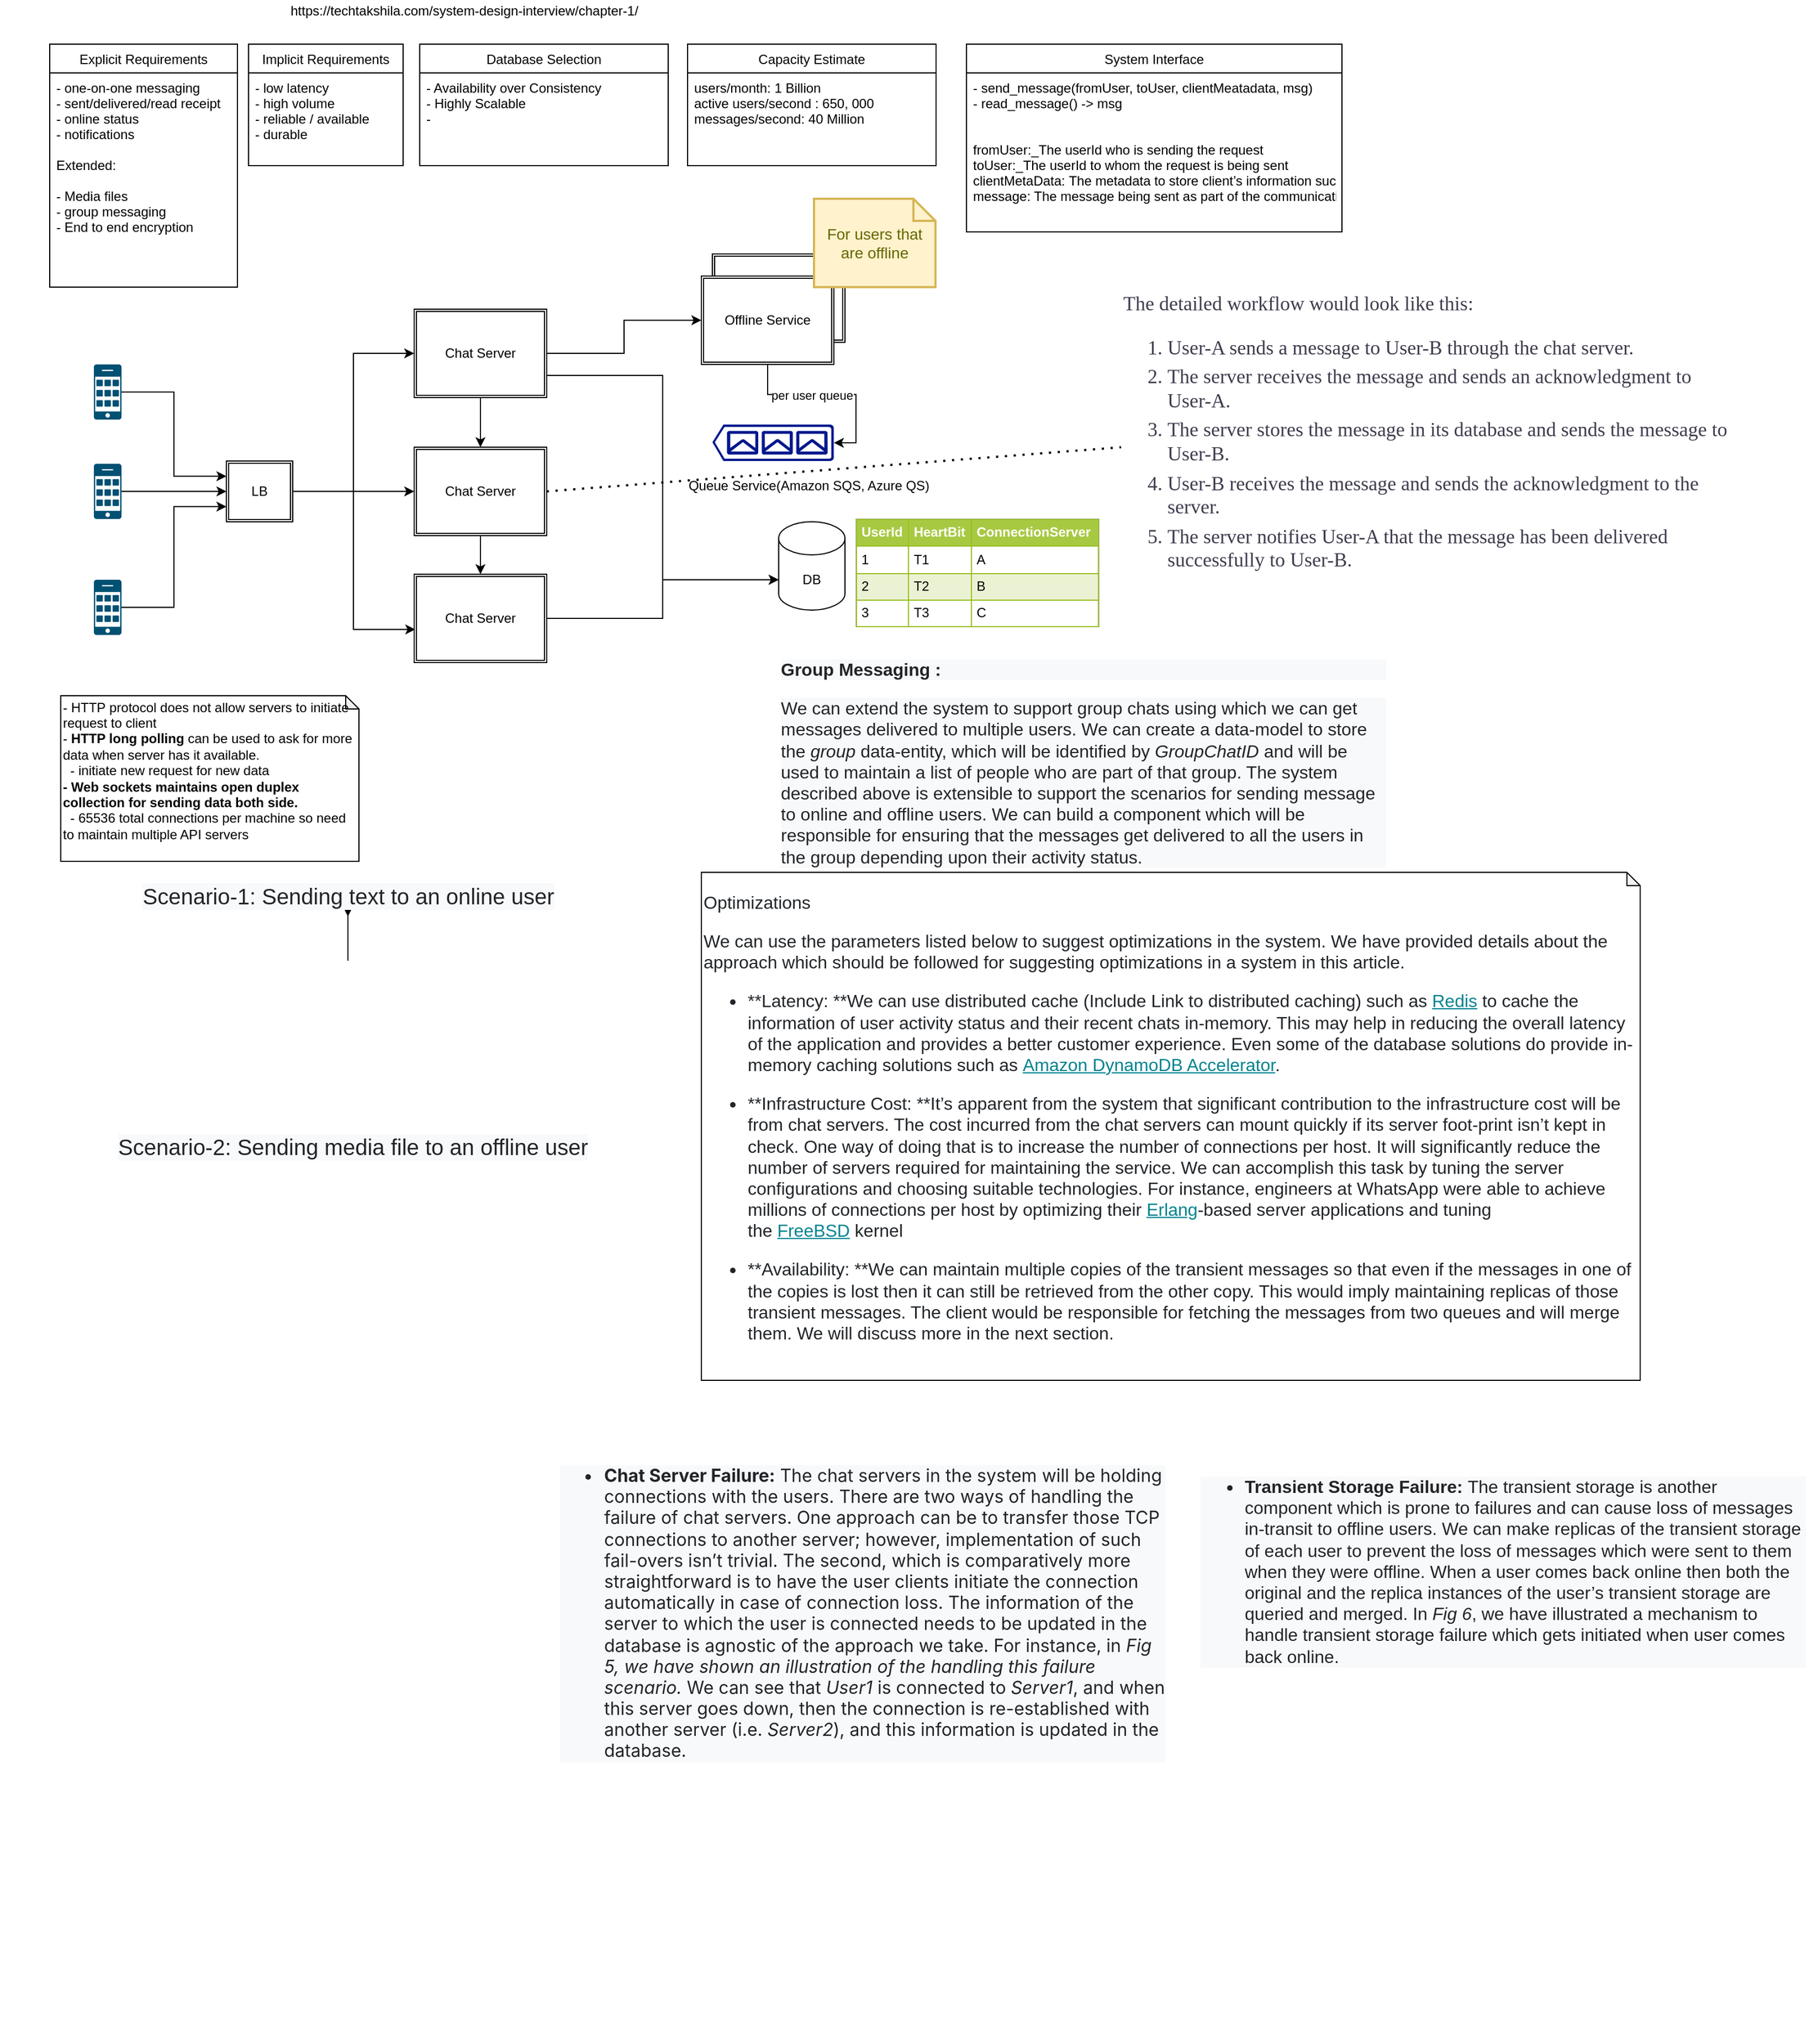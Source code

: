 <mxfile version="14.6.13" type="device"><diagram id="DukT5-KBqkYz7M_Rnl0c" name="Page-1"><mxGraphModel dx="1465" dy="2075" grid="1" gridSize="10" guides="1" tooltips="1" connect="1" arrows="1" fold="1" page="1" pageScale="1" pageWidth="850" pageHeight="1100" math="0" shadow="0"><root><mxCell id="0"/><mxCell id="1" parent="0"/><mxCell id="CADtff-kIww2BgqG62es-100" value="Offline Service" style="shape=ext;double=1;rounded=0;whiteSpace=wrap;html=1;" parent="1" vertex="1"><mxGeometry x="670" y="230" width="120" height="80" as="geometry"/></mxCell><mxCell id="CADtff-kIww2BgqG62es-5" style="edgeStyle=orthogonalEdgeStyle;rounded=0;orthogonalLoop=1;jettySize=auto;html=1;entryX=0;entryY=0.5;entryDx=0;entryDy=0;" parent="1" edge="1"><mxGeometry relative="1" as="geometry"><mxPoint x="855" y="240" as="sourcePoint"/></mxGeometry></mxCell><mxCell id="CADtff-kIww2BgqG62es-10" value="Explicit Requirements" style="swimlane;fontStyle=0;childLayout=stackLayout;horizontal=1;startSize=26;horizontalStack=0;resizeParent=1;resizeParentMax=0;resizeLast=0;collapsible=1;marginBottom=0;" parent="1" vertex="1"><mxGeometry x="70" y="40" width="170" height="220" as="geometry"/></mxCell><mxCell id="CADtff-kIww2BgqG62es-11" value="- one-on-one messaging&#10;- sent/delivered/read receipt&#10;- online status&#10;- notifications&#10;&#10;Extended:&#10;&#10;- Media files&#10;- group messaging&#10;- End to end encryption" style="text;strokeColor=none;fillColor=none;align=left;verticalAlign=top;spacingLeft=4;spacingRight=4;overflow=hidden;rotatable=0;points=[[0,0.5],[1,0.5]];portConstraint=eastwest;" parent="CADtff-kIww2BgqG62es-10" vertex="1"><mxGeometry y="26" width="170" height="194" as="geometry"/></mxCell><mxCell id="CADtff-kIww2BgqG62es-15" value="Implicit Requirements" style="swimlane;fontStyle=0;childLayout=stackLayout;horizontal=1;startSize=26;horizontalStack=0;resizeParent=1;resizeParentMax=0;resizeLast=0;collapsible=1;marginBottom=0;" parent="1" vertex="1"><mxGeometry x="250" y="40" width="140" height="110" as="geometry"/></mxCell><mxCell id="CADtff-kIww2BgqG62es-16" value="- low latency&#10;- high volume&#10;- reliable / available&#10;- durable" style="text;strokeColor=none;fillColor=none;align=left;verticalAlign=top;spacingLeft=4;spacingRight=4;overflow=hidden;rotatable=0;points=[[0,0.5],[1,0.5]];portConstraint=eastwest;" parent="CADtff-kIww2BgqG62es-15" vertex="1"><mxGeometry y="26" width="140" height="84" as="geometry"/></mxCell><mxCell id="CADtff-kIww2BgqG62es-29" style="edgeStyle=orthogonalEdgeStyle;rounded=0;orthogonalLoop=1;jettySize=auto;html=1;entryX=0;entryY=0.25;entryDx=0;entryDy=0;" parent="1" source="CADtff-kIww2BgqG62es-17" target="CADtff-kIww2BgqG62es-33" edge="1"><mxGeometry relative="1" as="geometry"/></mxCell><mxCell id="CADtff-kIww2BgqG62es-17" value="" style="points=[[0.015,0.015,0],[0.985,0.015,0],[0.985,0.985,0],[0.015,0.985,0],[0.25,0,0],[0.5,0,0],[0.75,0,0],[1,0.25,0],[1,0.5,0],[1,0.75,0],[0.75,1,0],[0.5,1,0],[0.25,1,0],[0,0.75,0],[0,0.5,0],[0,0.25,0]];verticalLabelPosition=bottom;html=1;verticalAlign=top;aspect=fixed;align=center;pointerEvents=1;shape=mxgraph.cisco19.cell_phone;fillColor=#005073;strokeColor=none;" parent="1" vertex="1"><mxGeometry x="110" y="330" width="25" height="50" as="geometry"/></mxCell><mxCell id="CADtff-kIww2BgqG62es-30" style="edgeStyle=orthogonalEdgeStyle;rounded=0;orthogonalLoop=1;jettySize=auto;html=1;entryX=0;entryY=0.5;entryDx=0;entryDy=0;" parent="1" source="CADtff-kIww2BgqG62es-18" target="CADtff-kIww2BgqG62es-33" edge="1"><mxGeometry relative="1" as="geometry"/></mxCell><mxCell id="CADtff-kIww2BgqG62es-18" value="" style="points=[[0.015,0.015,0],[0.985,0.015,0],[0.985,0.985,0],[0.015,0.985,0],[0.25,0,0],[0.5,0,0],[0.75,0,0],[1,0.25,0],[1,0.5,0],[1,0.75,0],[0.75,1,0],[0.5,1,0],[0.25,1,0],[0,0.75,0],[0,0.5,0],[0,0.25,0]];verticalLabelPosition=bottom;html=1;verticalAlign=top;aspect=fixed;align=center;pointerEvents=1;shape=mxgraph.cisco19.cell_phone;fillColor=#005073;strokeColor=none;" parent="1" vertex="1"><mxGeometry x="110" y="420" width="25" height="50" as="geometry"/></mxCell><mxCell id="CADtff-kIww2BgqG62es-31" style="edgeStyle=orthogonalEdgeStyle;rounded=0;orthogonalLoop=1;jettySize=auto;html=1;entryX=0;entryY=0.75;entryDx=0;entryDy=0;" parent="1" source="CADtff-kIww2BgqG62es-19" target="CADtff-kIww2BgqG62es-33" edge="1"><mxGeometry relative="1" as="geometry"/></mxCell><mxCell id="CADtff-kIww2BgqG62es-19" value="" style="points=[[0.015,0.015,0],[0.985,0.015,0],[0.985,0.985,0],[0.015,0.985,0],[0.25,0,0],[0.5,0,0],[0.75,0,0],[1,0.25,0],[1,0.5,0],[1,0.75,0],[0.75,1,0],[0.5,1,0],[0.25,1,0],[0,0.75,0],[0,0.5,0],[0,0.25,0]];verticalLabelPosition=bottom;html=1;verticalAlign=top;aspect=fixed;align=center;pointerEvents=1;shape=mxgraph.cisco19.cell_phone;fillColor=#005073;strokeColor=none;" parent="1" vertex="1"><mxGeometry x="110" y="525" width="25" height="50" as="geometry"/></mxCell><mxCell id="CADtff-kIww2BgqG62es-65" style="edgeStyle=orthogonalEdgeStyle;rounded=0;orthogonalLoop=1;jettySize=auto;html=1;entryX=0.5;entryY=0;entryDx=0;entryDy=0;" parent="1" source="CADtff-kIww2BgqG62es-28" target="CADtff-kIww2BgqG62es-34" edge="1"><mxGeometry relative="1" as="geometry"/></mxCell><mxCell id="CADtff-kIww2BgqG62es-74" style="edgeStyle=orthogonalEdgeStyle;rounded=0;orthogonalLoop=1;jettySize=auto;html=1;entryX=0;entryY=0.5;entryDx=0;entryDy=0;" parent="1" source="CADtff-kIww2BgqG62es-28" target="CADtff-kIww2BgqG62es-73" edge="1"><mxGeometry relative="1" as="geometry"/></mxCell><mxCell id="CADtff-kIww2BgqG62es-28" value="Chat Server" style="shape=ext;double=1;rounded=0;whiteSpace=wrap;html=1;" parent="1" vertex="1"><mxGeometry x="400" y="280" width="120" height="80" as="geometry"/></mxCell><mxCell id="CADtff-kIww2BgqG62es-32" value="- HTTP&amp;nbsp;protocol does not allow servers to initiate request to client&lt;br&gt;- &lt;b&gt;HTTP long polling&lt;/b&gt; can be used to ask for more data when server has it available.&lt;br&gt;&amp;nbsp; - initiate new request for new data&lt;br&gt;&lt;b&gt;- Web sockets maintains open duplex collection for sending data both side.&lt;br&gt;&lt;/b&gt;&amp;nbsp; - 65536 total connections per machine so need to maintain multiple API servers&lt;br&gt;&amp;nbsp;" style="shape=note;whiteSpace=wrap;html=1;backgroundOutline=1;darkOpacity=0.05;align=left;size=12;" parent="1" vertex="1"><mxGeometry x="80" y="630" width="270" height="150" as="geometry"/></mxCell><mxCell id="CADtff-kIww2BgqG62es-36" style="edgeStyle=orthogonalEdgeStyle;rounded=0;orthogonalLoop=1;jettySize=auto;html=1;entryX=0;entryY=0.5;entryDx=0;entryDy=0;" parent="1" source="CADtff-kIww2BgqG62es-33" target="CADtff-kIww2BgqG62es-28" edge="1"><mxGeometry relative="1" as="geometry"/></mxCell><mxCell id="CADtff-kIww2BgqG62es-37" style="edgeStyle=orthogonalEdgeStyle;rounded=0;orthogonalLoop=1;jettySize=auto;html=1;entryX=0;entryY=0.5;entryDx=0;entryDy=0;" parent="1" source="CADtff-kIww2BgqG62es-33" target="CADtff-kIww2BgqG62es-34" edge="1"><mxGeometry relative="1" as="geometry"/></mxCell><mxCell id="CADtff-kIww2BgqG62es-38" style="edgeStyle=orthogonalEdgeStyle;rounded=0;orthogonalLoop=1;jettySize=auto;html=1;entryX=0.008;entryY=0.625;entryDx=0;entryDy=0;entryPerimeter=0;" parent="1" source="CADtff-kIww2BgqG62es-33" target="CADtff-kIww2BgqG62es-35" edge="1"><mxGeometry relative="1" as="geometry"/></mxCell><mxCell id="CADtff-kIww2BgqG62es-33" value="LB" style="shape=ext;double=1;rounded=0;whiteSpace=wrap;html=1;" parent="1" vertex="1"><mxGeometry x="230" y="417.5" width="60" height="55" as="geometry"/></mxCell><mxCell id="CADtff-kIww2BgqG62es-64" style="edgeStyle=orthogonalEdgeStyle;rounded=0;orthogonalLoop=1;jettySize=auto;html=1;" parent="1" source="CADtff-kIww2BgqG62es-34" target="CADtff-kIww2BgqG62es-35" edge="1"><mxGeometry relative="1" as="geometry"/></mxCell><mxCell id="CADtff-kIww2BgqG62es-34" value="Chat Server" style="shape=ext;double=1;rounded=0;whiteSpace=wrap;html=1;" parent="1" vertex="1"><mxGeometry x="400" y="405" width="120" height="80" as="geometry"/></mxCell><mxCell id="CADtff-kIww2BgqG62es-35" value="Chat Server" style="shape=ext;double=1;rounded=0;whiteSpace=wrap;html=1;" parent="1" vertex="1"><mxGeometry x="400" y="520" width="120" height="80" as="geometry"/></mxCell><mxCell id="CADtff-kIww2BgqG62es-45" style="edgeStyle=orthogonalEdgeStyle;rounded=0;orthogonalLoop=1;jettySize=auto;html=1;entryX=0;entryY=0;entryDx=0;entryDy=52.5;entryPerimeter=0;exitX=1;exitY=0.75;exitDx=0;exitDy=0;" parent="1" source="CADtff-kIww2BgqG62es-28" target="CADtff-kIww2BgqG62es-44" edge="1"><mxGeometry relative="1" as="geometry"><mxPoint x="670" y="378.8" as="sourcePoint"/></mxGeometry></mxCell><mxCell id="CADtff-kIww2BgqG62es-44" value="DB" style="shape=cylinder3;whiteSpace=wrap;html=1;boundedLbl=1;backgroundOutline=1;size=15;" parent="1" vertex="1"><mxGeometry x="730" y="472.5" width="60" height="80" as="geometry"/></mxCell><mxCell id="CADtff-kIww2BgqG62es-46" value="Database Selection" style="swimlane;fontStyle=0;childLayout=stackLayout;horizontal=1;startSize=26;horizontalStack=0;resizeParent=1;resizeParentMax=0;resizeLast=0;collapsible=1;marginBottom=0;" parent="1" vertex="1"><mxGeometry x="405" y="40" width="225" height="110" as="geometry"/></mxCell><mxCell id="CADtff-kIww2BgqG62es-47" value="- Availability over Consistency &#10;- Highly Scalable &#10;- " style="text;strokeColor=none;fillColor=none;align=left;verticalAlign=top;spacingLeft=4;spacingRight=4;overflow=hidden;rotatable=0;points=[[0,0.5],[1,0.5]];portConstraint=eastwest;" parent="CADtff-kIww2BgqG62es-46" vertex="1"><mxGeometry y="26" width="225" height="84" as="geometry"/></mxCell><mxCell id="CADtff-kIww2BgqG62es-50" value="System Interface" style="swimlane;fontStyle=0;childLayout=stackLayout;horizontal=1;startSize=26;horizontalStack=0;resizeParent=1;resizeParentMax=0;resizeLast=0;collapsible=1;marginBottom=0;" parent="1" vertex="1"><mxGeometry x="900" y="40" width="340" height="170" as="geometry"/></mxCell><mxCell id="CADtff-kIww2BgqG62es-51" value="- send_message(fromUser, toUser, clientMeatadata, msg)&#10;- read_message() -&gt; msg&#10;&#10;&#10;fromUser:_The userId who is sending the request&#10;toUser:_The userId to whom the request is being sent&#10;clientMetaData: The metadata to store client’s information such as device details, locations and so forth.&#10;message: The message being sent as part of the communication." style="text;strokeColor=none;fillColor=none;align=left;verticalAlign=top;spacingLeft=4;spacingRight=4;overflow=hidden;rotatable=0;points=[[0,0.5],[1,0.5]];portConstraint=eastwest;" parent="CADtff-kIww2BgqG62es-50" vertex="1"><mxGeometry y="26" width="340" height="144" as="geometry"/></mxCell><mxCell id="CADtff-kIww2BgqG62es-58" style="edgeStyle=orthogonalEdgeStyle;rounded=0;orthogonalLoop=1;jettySize=auto;html=1;exitX=1;exitY=0.5;exitDx=0;exitDy=0;entryX=0;entryY=0;entryDx=0;entryDy=52.5;entryPerimeter=0;" parent="1" source="CADtff-kIww2BgqG62es-35" target="CADtff-kIww2BgqG62es-44" edge="1"><mxGeometry relative="1" as="geometry"><mxPoint x="700" y="470" as="targetPoint"/><mxPoint x="670" y="536.25" as="sourcePoint"/></mxGeometry></mxCell><mxCell id="CADtff-kIww2BgqG62es-71" value="Capacity Estimate" style="swimlane;fontStyle=0;childLayout=stackLayout;horizontal=1;startSize=26;horizontalStack=0;resizeParent=1;resizeParentMax=0;resizeLast=0;collapsible=1;marginBottom=0;" parent="1" vertex="1"><mxGeometry x="647.5" y="40" width="225" height="110" as="geometry"/></mxCell><mxCell id="CADtff-kIww2BgqG62es-72" value="users/month: 1 Billion&#10;active users/second : 650, 000&#10;messages/second: 40 Million" style="text;strokeColor=none;fillColor=none;align=left;verticalAlign=top;spacingLeft=4;spacingRight=4;overflow=hidden;rotatable=0;points=[[0,0.5],[1,0.5]];portConstraint=eastwest;" parent="CADtff-kIww2BgqG62es-71" vertex="1"><mxGeometry y="26" width="225" height="84" as="geometry"/></mxCell><mxCell id="CADtff-kIww2BgqG62es-83" style="edgeStyle=orthogonalEdgeStyle;rounded=0;orthogonalLoop=1;jettySize=auto;html=1;entryX=0;entryY=0.5;entryDx=0;entryDy=0;entryPerimeter=0;" parent="1" source="CADtff-kIww2BgqG62es-73" target="CADtff-kIww2BgqG62es-82" edge="1"><mxGeometry relative="1" as="geometry"/></mxCell><mxCell id="CADtff-kIww2BgqG62es-102" value="per user queue" style="edgeLabel;html=1;align=center;verticalAlign=middle;resizable=0;points=[];" parent="CADtff-kIww2BgqG62es-83" vertex="1" connectable="0"><mxGeometry x="-0.21" relative="1" as="geometry"><mxPoint x="-1" as="offset"/></mxGeometry></mxCell><mxCell id="CADtff-kIww2BgqG62es-73" value="Offline Service" style="shape=ext;double=1;rounded=0;whiteSpace=wrap;html=1;" parent="1" vertex="1"><mxGeometry x="660" y="250" width="120" height="80" as="geometry"/></mxCell><mxCell id="CADtff-kIww2BgqG62es-78" value="For users that are offline" style="shape=note;strokeWidth=2;fontSize=14;size=20;whiteSpace=wrap;html=1;fillColor=#fff2cc;strokeColor=#d6b656;fontColor=#666600;" parent="1" vertex="1"><mxGeometry x="762" y="180" width="110.0" height="80" as="geometry"/></mxCell><mxCell id="CADtff-kIww2BgqG62es-82" value="" style="aspect=fixed;pointerEvents=1;shadow=0;dashed=0;html=1;strokeColor=none;labelPosition=center;verticalLabelPosition=bottom;verticalAlign=top;align=center;fillColor=#00188D;shape=mxgraph.azure.queue_generic;rotation=-180;" parent="1" vertex="1"><mxGeometry x="670" y="384.5" width="110" height="33" as="geometry"/></mxCell><mxCell id="CADtff-kIww2BgqG62es-85" value="https://techtakshila.com/system-design-interview/chapter-1/" style="text;html=1;align=center;verticalAlign=middle;resizable=0;points=[];autosize=1;strokeColor=none;" parent="1" vertex="1"><mxGeometry x="280" width="330" height="20" as="geometry"/></mxCell><mxCell id="CADtff-kIww2BgqG62es-87" value="&lt;table border=&quot;1&quot; width=&quot;100%&quot; cellpadding=&quot;4&quot; style=&quot;width: 100% ; height: 100% ; border-collapse: collapse&quot;&gt;&lt;tbody&gt;&lt;tr style=&quot;background-color: #a7c942 ; color: #ffffff ; border: 1px solid #98bf21&quot;&gt;&lt;th align=&quot;left&quot;&gt;UserId&lt;/th&gt;&lt;th align=&quot;left&quot;&gt;HeartBit&lt;/th&gt;&lt;th align=&quot;left&quot;&gt;ConnectionServer&lt;/th&gt;&lt;/tr&gt;&lt;tr style=&quot;border: 1px solid #98bf21&quot;&gt;&lt;td&gt;1&lt;/td&gt;&lt;td&gt;T1&lt;/td&gt;&lt;td&gt;A&lt;/td&gt;&lt;/tr&gt;&lt;tr style=&quot;background-color: #eaf2d3 ; border: 1px solid #98bf21&quot;&gt;&lt;td&gt;2&lt;/td&gt;&lt;td&gt;T2&lt;/td&gt;&lt;td&gt;B&lt;/td&gt;&lt;/tr&gt;&lt;tr style=&quot;border: 1px solid #98bf21&quot;&gt;&lt;td&gt;3&lt;/td&gt;&lt;td&gt;T3&lt;/td&gt;&lt;td&gt;C&lt;/td&gt;&lt;/tr&gt;&lt;/tbody&gt;&lt;/table&gt;" style="text;html=1;strokeColor=#c0c0c0;fillColor=#ffffff;overflow=fill;rounded=0;" parent="1" vertex="1"><mxGeometry x="800" y="470" width="220" height="97.5" as="geometry"/></mxCell><mxCell id="CADtff-kIww2BgqG62es-88" value="" style="shape=image;verticalLabelPosition=bottom;labelBackgroundColor=#ffffff;verticalAlign=top;aspect=fixed;imageAspect=0;image=https://techtakshila.com/system-design-interview/chapter-1/fig2.png;" parent="1" vertex="1"><mxGeometry x="80" y="830" width="520" height="172" as="geometry"/></mxCell><mxCell id="CADtff-kIww2BgqG62es-91" value="" style="shape=image;verticalLabelPosition=bottom;labelBackgroundColor=#ffffff;verticalAlign=top;aspect=fixed;imageAspect=0;image=https://techtakshila.com/system-design-interview/chapter-1/fig3.png;" parent="1" vertex="1"><mxGeometry x="80" y="1050" width="520" height="191" as="geometry"/></mxCell><mxCell id="CADtff-kIww2BgqG62es-93" value="" style="edgeStyle=orthogonalEdgeStyle;rounded=0;orthogonalLoop=1;jettySize=auto;html=1;" parent="1" source="CADtff-kIww2BgqG62es-92" target="CADtff-kIww2BgqG62es-88" edge="1"><mxGeometry relative="1" as="geometry"/></mxCell><mxCell id="CADtff-kIww2BgqG62es-92" value="&lt;meta charset=&quot;utf-8&quot;&gt;&lt;h5 id=&quot;scenario-1-sending-text-to-an-online-user&quot; style=&quot;box-sizing: border-box; margin-top: 0px; margin-bottom: 0.5rem; font-weight: 500; line-height: 1.2; font-size: 1.25rem; color: rgb(33, 37, 41); font-style: normal; letter-spacing: normal; text-align: left; text-indent: 0px; text-transform: none; word-spacing: 0px; background-color: rgb(248, 249, 250);&quot;&gt;Scenario-1: Sending text to an online user&lt;/h5&gt;&lt;br class=&quot;Apple-interchange-newline&quot;&gt;" style="text;strokeColor=none;fillColor=none;html=1;fontSize=24;fontStyle=1;verticalAlign=middle;align=center;" parent="1" vertex="1"><mxGeometry x="290" y="810" width="100" height="40" as="geometry"/></mxCell><mxCell id="CADtff-kIww2BgqG62es-94" value="&lt;meta charset=&quot;utf-8&quot;&gt;&lt;h5 id=&quot;scenario-2-sending-media-file-to-an-offline-user&quot; style=&quot;box-sizing: border-box; margin-top: 0px; margin-bottom: 0.5rem; font-weight: 500; line-height: 1.2; font-size: 1.25rem; color: rgb(33, 37, 41); font-style: normal; letter-spacing: normal; text-align: left; text-indent: 0px; text-transform: none; word-spacing: 0px; background-color: rgb(248, 249, 250);&quot;&gt;Scenario-2: Sending media file to an offline user&lt;/h5&gt;&lt;br class=&quot;Apple-interchange-newline&quot;&gt;" style="text;whiteSpace=wrap;html=1;" parent="1" vertex="1"><mxGeometry x="130" y="1020" width="450" height="60" as="geometry"/></mxCell><mxCell id="CADtff-kIww2BgqG62es-95" value="Queue Service(Amazon SQS, Azure QS)" style="text;html=1;align=center;verticalAlign=middle;resizable=0;points=[];autosize=1;strokeColor=none;" parent="1" vertex="1"><mxGeometry x="642" y="430" width="230" height="20" as="geometry"/></mxCell><mxCell id="CADtff-kIww2BgqG62es-98" value="&lt;p style=&quot;box-sizing: border-box ; margin-top: 0px ; margin-bottom: 1rem ; color: rgb(33 , 37 , 41) ; font-family: , , &amp;#34;segoe ui&amp;#34; , &amp;#34;roboto&amp;#34; , &amp;#34;helvetica neue&amp;#34; , &amp;#34;arial&amp;#34; , &amp;#34;noto sans&amp;#34; , sans-serif , &amp;#34;apple color emoji&amp;#34; , &amp;#34;segoe ui emoji&amp;#34; , &amp;#34;segoe ui symbol&amp;#34; , &amp;#34;noto color emoji&amp;#34; ; font-size: 16px&quot;&gt;Optimizations&lt;/p&gt;&lt;p style=&quot;box-sizing: border-box ; margin-top: 0px ; margin-bottom: 1rem ; color: rgb(33 , 37 , 41) ; font-family: , , &amp;#34;segoe ui&amp;#34; , &amp;#34;roboto&amp;#34; , &amp;#34;helvetica neue&amp;#34; , &amp;#34;arial&amp;#34; , &amp;#34;noto sans&amp;#34; , sans-serif , &amp;#34;apple color emoji&amp;#34; , &amp;#34;segoe ui emoji&amp;#34; , &amp;#34;segoe ui symbol&amp;#34; , &amp;#34;noto color emoji&amp;#34; ; font-size: 16px&quot;&gt;We can use the parameters listed below to suggest optimizations in the system. We have provided details about the approach which should be followed for suggesting optimizations in a system in this article.&lt;/p&gt;&lt;ul style=&quot;box-sizing: border-box ; margin-top: 0px ; margin-bottom: 1rem ; color: rgb(33 , 37 , 41) ; font-family: , , &amp;#34;segoe ui&amp;#34; , &amp;#34;roboto&amp;#34; , &amp;#34;helvetica neue&amp;#34; , &amp;#34;arial&amp;#34; , &amp;#34;noto sans&amp;#34; , sans-serif , &amp;#34;apple color emoji&amp;#34; , &amp;#34;segoe ui emoji&amp;#34; , &amp;#34;segoe ui symbol&amp;#34; , &amp;#34;noto color emoji&amp;#34; ; font-size: 16px&quot;&gt;&lt;li style=&quot;box-sizing: border-box&quot;&gt;&lt;p style=&quot;box-sizing: border-box ; margin-top: 0px ; margin-bottom: 1rem&quot;&gt;**Latency: **We can use distributed cache (Include Link to distributed caching) such as&amp;nbsp;&lt;a href=&quot;https://redis.io/&quot; style=&quot;box-sizing: border-box ; color: rgb(0 , 131 , 143) ; background-color: transparent&quot;&gt;Redis&lt;/a&gt;&amp;nbsp;to cache the information of user activity status and their recent chats in-memory. This may help in reducing the overall latency of the application and provides a better customer experience. Even some of the database solutions do provide in-memory caching solutions such as&amp;nbsp;&lt;a href=&quot;https://aws.amazon.com/dynamodb/dax/&quot; style=&quot;box-sizing: border-box ; color: rgb(0 , 131 , 143) ; background-color: transparent&quot;&gt;Amazon DynamoDB Accelerator&lt;/a&gt;.&lt;/p&gt;&lt;/li&gt;&lt;li style=&quot;box-sizing: border-box&quot;&gt;&lt;p style=&quot;box-sizing: border-box ; margin-top: 0px ; margin-bottom: 1rem&quot;&gt;**Infrastructure Cost: **It’s apparent from the system that significant contribution to the infrastructure cost will be from chat servers. The cost incurred from the chat servers can mount quickly if its server foot-print isn’t kept in check. One way of doing that is to increase the number of connections per host. It will significantly reduce the number of servers required for maintaining the service. We can accomplish this task by tuning the server configurations and choosing suitable technologies. For instance, engineers at WhatsApp were able to achieve millions of connections per host by optimizing their&amp;nbsp;&lt;a href=&quot;https://www.erlang.org/&quot; style=&quot;box-sizing: border-box ; color: rgb(0 , 131 , 143) ; background-color: transparent&quot;&gt;Erlang&lt;/a&gt;-based server applications and tuning the&amp;nbsp;&lt;a href=&quot;https://www.freebsd.org/&quot; style=&quot;box-sizing: border-box ; color: rgb(0 , 131 , 143) ; background-color: transparent&quot;&gt;FreeBSD&lt;/a&gt;&amp;nbsp;kernel&lt;/p&gt;&lt;/li&gt;&lt;li style=&quot;box-sizing: border-box&quot;&gt;&lt;p style=&quot;box-sizing: border-box ; margin-top: 0px ; margin-bottom: 1rem&quot;&gt;**Availability: **We can maintain multiple copies of the transient messages so that even if the messages in one of the copies is lost then it can still be retrieved from the other copy. This would imply maintaining replicas of those transient messages. The client would be responsible for fetching the messages from two queues and will merge them. We will discuss more in the next section.&lt;/p&gt;&lt;/li&gt;&lt;/ul&gt;" style="shape=note;whiteSpace=wrap;html=1;backgroundOutline=1;darkOpacity=0.05;align=left;size=12;" parent="1" vertex="1"><mxGeometry x="660" y="790" width="850" height="460" as="geometry"/></mxCell><mxCell id="CADtff-kIww2BgqG62es-103" value="&lt;meta http-equiv=&quot;Content-Type&quot; content=&quot;text/html;charset=UTF-8&quot;&gt;&lt;ul style=&quot;box-sizing: border-box; margin-top: 0px; margin-bottom: 1rem; color: rgb(33, 37, 41); font-family: -apple-system, system-ui, &amp;quot;segoe ui&amp;quot;, Roboto, &amp;quot;helvetica neue&amp;quot;, Arial, &amp;quot;noto sans&amp;quot;, sans-serif, &amp;quot;apple color emoji&amp;quot;, &amp;quot;segoe ui emoji&amp;quot;, &amp;quot;segoe ui symbol&amp;quot;, &amp;quot;noto color emoji&amp;quot;; font-size: 16px; font-style: normal; font-variant-ligatures: normal; font-variant-caps: normal; font-weight: 400; letter-spacing: normal; orphans: 2; text-align: left; text-indent: 0px; text-transform: none; white-space: normal; widows: 2; word-spacing: 0px; -webkit-text-stroke-width: 0px; background-color: rgb(248, 249, 250); text-decoration-thickness: initial; text-decoration-style: initial; text-decoration-color: initial;&quot;&gt;&lt;li style=&quot;box-sizing: border-box;&quot;&gt;&lt;strong style=&quot;box-sizing: border-box; font-weight: bolder;&quot;&gt;Chat Server Failure:&lt;/strong&gt;&lt;span&gt; &lt;/span&gt;The chat servers in the system will be holding connections with the users. There are two ways of handling the failure of chat servers. One approach can be to transfer those TCP connections to another server; however, implementation of such fail-overs isn’t trivial. The second, which is comparatively more straightforward is to have the user clients initiate the connection automatically in case of connection loss. The information of the server to which the user is connected needs to be updated in the database is agnostic of the approach we take. For instance, in&lt;span&gt; &lt;/span&gt;&lt;em style=&quot;box-sizing: border-box;&quot;&gt;Fig 5, we have shown an illustration of the handling this failure scenario.&lt;/em&gt;&lt;span&gt; &lt;/span&gt;We can see that&lt;span&gt; &lt;/span&gt;&lt;em style=&quot;box-sizing: border-box;&quot;&gt;User1&lt;/em&gt;&lt;span&gt; &lt;/span&gt;is connected to&lt;span&gt; &lt;/span&gt;&lt;em style=&quot;box-sizing: border-box;&quot;&gt;Server1&lt;/em&gt;, and when this server goes down, then the connection is re-established with another server (i.e.&lt;span&gt; &lt;/span&gt;&lt;em style=&quot;box-sizing: border-box;&quot;&gt;Server2&lt;/em&gt;), and this information is updated in the database.&lt;/li&gt;&lt;/ul&gt;&lt;br class=&quot;Apple-interchange-newline&quot;&gt;" style="text;whiteSpace=wrap;html=1;" parent="1" vertex="1"><mxGeometry x="530" y="1320" width="550" height="240" as="geometry"/></mxCell><mxCell id="CADtff-kIww2BgqG62es-104" value="" style="shape=image;verticalLabelPosition=bottom;labelBackgroundColor=#ffffff;verticalAlign=top;aspect=fixed;imageAspect=0;image=https://techtakshila.com/system-design-interview/chapter-1/fig5.png;" parent="1" vertex="1"><mxGeometry x="545" y="1600" width="520" height="250" as="geometry"/></mxCell><mxCell id="CADtff-kIww2BgqG62es-106" value="&lt;ul style=&quot;box-sizing: border-box ; margin-top: 0px ; margin-bottom: 1rem ; color: rgb(33 , 37 , 41) ; font-size: 16px ; font-style: normal ; font-weight: 400 ; letter-spacing: normal ; text-align: left ; text-indent: 0px ; text-transform: none ; word-spacing: 0px ; background-color: rgb(248 , 249 , 250)&quot;&gt;&lt;li style=&quot;box-sizing: border-box&quot;&gt;&lt;span style=&quot;box-sizing: border-box ; font-weight: bolder&quot;&gt;Transient Storage Failure:&lt;/span&gt;&amp;nbsp;The transient storage is another component which is prone to failures and can cause loss of messages in-transit to offline users. We can make replicas of the transient storage of each user to prevent the loss of messages which were sent to them when they were offline. When a user comes back online then both the original and the replica instances of the user’s transient storage are queried and merged. In&amp;nbsp;&lt;em style=&quot;box-sizing: border-box&quot;&gt;Fig 6&lt;/em&gt;, we have illustrated a mechanism to handle transient storage failure which gets initiated when user comes back online.&lt;/li&gt;&lt;/ul&gt;" style="text;whiteSpace=wrap;html=1;" parent="1" vertex="1"><mxGeometry x="1110" y="1330" width="550" height="240" as="geometry"/></mxCell><mxCell id="CADtff-kIww2BgqG62es-107" value="" style="shape=image;verticalLabelPosition=bottom;labelBackgroundColor=#ffffff;verticalAlign=top;aspect=fixed;imageAspect=0;image=https://techtakshila.com/system-design-interview/chapter-1/fig6.png;" parent="1" vertex="1"><mxGeometry x="1150" y="1620" width="520" height="210" as="geometry"/></mxCell><mxCell id="CADtff-kIww2BgqG62es-108" value="" style="shape=image;verticalLabelPosition=bottom;labelBackgroundColor=#ffffff;verticalAlign=top;aspect=fixed;imageAspect=0;image=https://techtakshila.com/system-design-interview/chapter-1/fig7.png;" parent="1" vertex="1"><mxGeometry x="25" y="1330" width="520" height="308" as="geometry"/></mxCell><mxCell id="CADtff-kIww2BgqG62es-109" value="&lt;p style=&quot;box-sizing: border-box ; margin-top: 0px ; margin-bottom: 1rem ; color: rgb(33 , 37 , 41) ; font-size: 16px ; font-style: normal ; letter-spacing: normal ; text-align: left ; text-indent: 0px ; text-transform: none ; white-space: normal ; word-spacing: 0px ; background-color: rgb(248 , 249 , 250)&quot;&gt;&lt;b&gt;Group Messaging :&lt;/b&gt;&lt;/p&gt;&lt;p style=&quot;box-sizing: border-box ; margin-top: 0px ; margin-bottom: 1rem ; color: rgb(33 , 37 , 41) ; font-family: , , &amp;#34;segoe ui&amp;#34; , &amp;#34;roboto&amp;#34; , &amp;#34;helvetica neue&amp;#34; , &amp;#34;arial&amp;#34; , &amp;#34;noto sans&amp;#34; , sans-serif , &amp;#34;apple color emoji&amp;#34; , &amp;#34;segoe ui emoji&amp;#34; , &amp;#34;segoe ui symbol&amp;#34; , &amp;#34;noto color emoji&amp;#34; ; font-size: 16px ; font-style: normal ; font-weight: 400 ; letter-spacing: normal ; text-align: left ; text-indent: 0px ; text-transform: none ; white-space: normal ; word-spacing: 0px ; background-color: rgb(248 , 249 , 250)&quot;&gt;We can extend the system to support group chats using which we can get messages delivered to multiple users. We can create a data-model to store the&lt;span&gt;&amp;nbsp;&lt;/span&gt;&lt;em style=&quot;box-sizing: border-box&quot;&gt;group&lt;/em&gt;&lt;span&gt;&amp;nbsp;&lt;/span&gt;data-entity, which will be identified by&lt;span&gt;&amp;nbsp;&lt;/span&gt;&lt;em style=&quot;box-sizing: border-box&quot;&gt;GroupChatID&lt;/em&gt;&lt;span&gt;&amp;nbsp;&lt;/span&gt;and will be used to maintain a list of people who are part of that group. The system described above is extensible to support the scenarios for sending message to online and offline users. We can build a component which will be responsible for ensuring that the messages get delivered to all the users in the group depending upon their activity status.&lt;/p&gt;" style="text;whiteSpace=wrap;html=1;" parent="1" vertex="1"><mxGeometry x="730" y="590" width="550" height="160" as="geometry"/></mxCell><mxCell id="T-RsRdKAD7sLmITyP7Mz-1" value="&lt;meta charset=&quot;utf-8&quot;&gt;&lt;p style=&quot;box-sizing: border-box; margin: 1em 0px; display: block; color: rgb(61, 61, 78); font-family: &amp;quot;droid serif&amp;quot;, georgia, serif; font-size: 18px; font-style: normal; font-weight: 400; letter-spacing: normal; text-indent: 0px; text-transform: none; word-spacing: 0px; background-color: rgb(255, 255, 255);&quot;&gt;The detailed workflow would look like this:&lt;/p&gt;&lt;ol style=&quot;box-sizing: border-box; margin-top: 0px; margin-bottom: 10px; color: rgb(61, 61, 78); font-family: &amp;quot;droid serif&amp;quot;, georgia, serif; font-size: 18px; font-style: normal; font-weight: 400; letter-spacing: normal; text-indent: 0px; text-transform: none; word-spacing: 0px; background-color: rgb(255, 255, 255);&quot;&gt;&lt;li style=&quot;box-sizing: border-box ; margin-bottom: 5px&quot;&gt;User-A sends a message to User-B through the chat server.&lt;/li&gt;&lt;li style=&quot;box-sizing: border-box ; margin-bottom: 5px&quot;&gt;The server receives the message and sends an acknowledgment to User-A.&lt;/li&gt;&lt;li style=&quot;box-sizing: border-box ; margin-bottom: 5px&quot;&gt;The server stores the message in its database and sends the message to User-B.&lt;/li&gt;&lt;li style=&quot;box-sizing: border-box ; margin-bottom: 5px&quot;&gt;User-B receives the message and sends the acknowledgment to the server.&lt;/li&gt;&lt;li style=&quot;box-sizing: border-box ; margin-bottom: 5px&quot;&gt;The server notifies User-A that the message has been delivered successfully to User-B.&lt;/li&gt;&lt;/ol&gt;" style="text;whiteSpace=wrap;html=1;" vertex="1" parent="1"><mxGeometry x="1040" y="240" width="550" height="220" as="geometry"/></mxCell><mxCell id="T-RsRdKAD7sLmITyP7Mz-2" value="" style="endArrow=none;dashed=1;html=1;dashPattern=1 3;strokeWidth=2;exitX=1;exitY=0.5;exitDx=0;exitDy=0;entryX=0;entryY=0.75;entryDx=0;entryDy=0;" edge="1" parent="1" source="CADtff-kIww2BgqG62es-34" target="T-RsRdKAD7sLmITyP7Mz-1"><mxGeometry width="50" height="50" relative="1" as="geometry"><mxPoint x="920" y="590" as="sourcePoint"/><mxPoint x="970" y="540" as="targetPoint"/></mxGeometry></mxCell></root></mxGraphModel></diagram></mxfile>